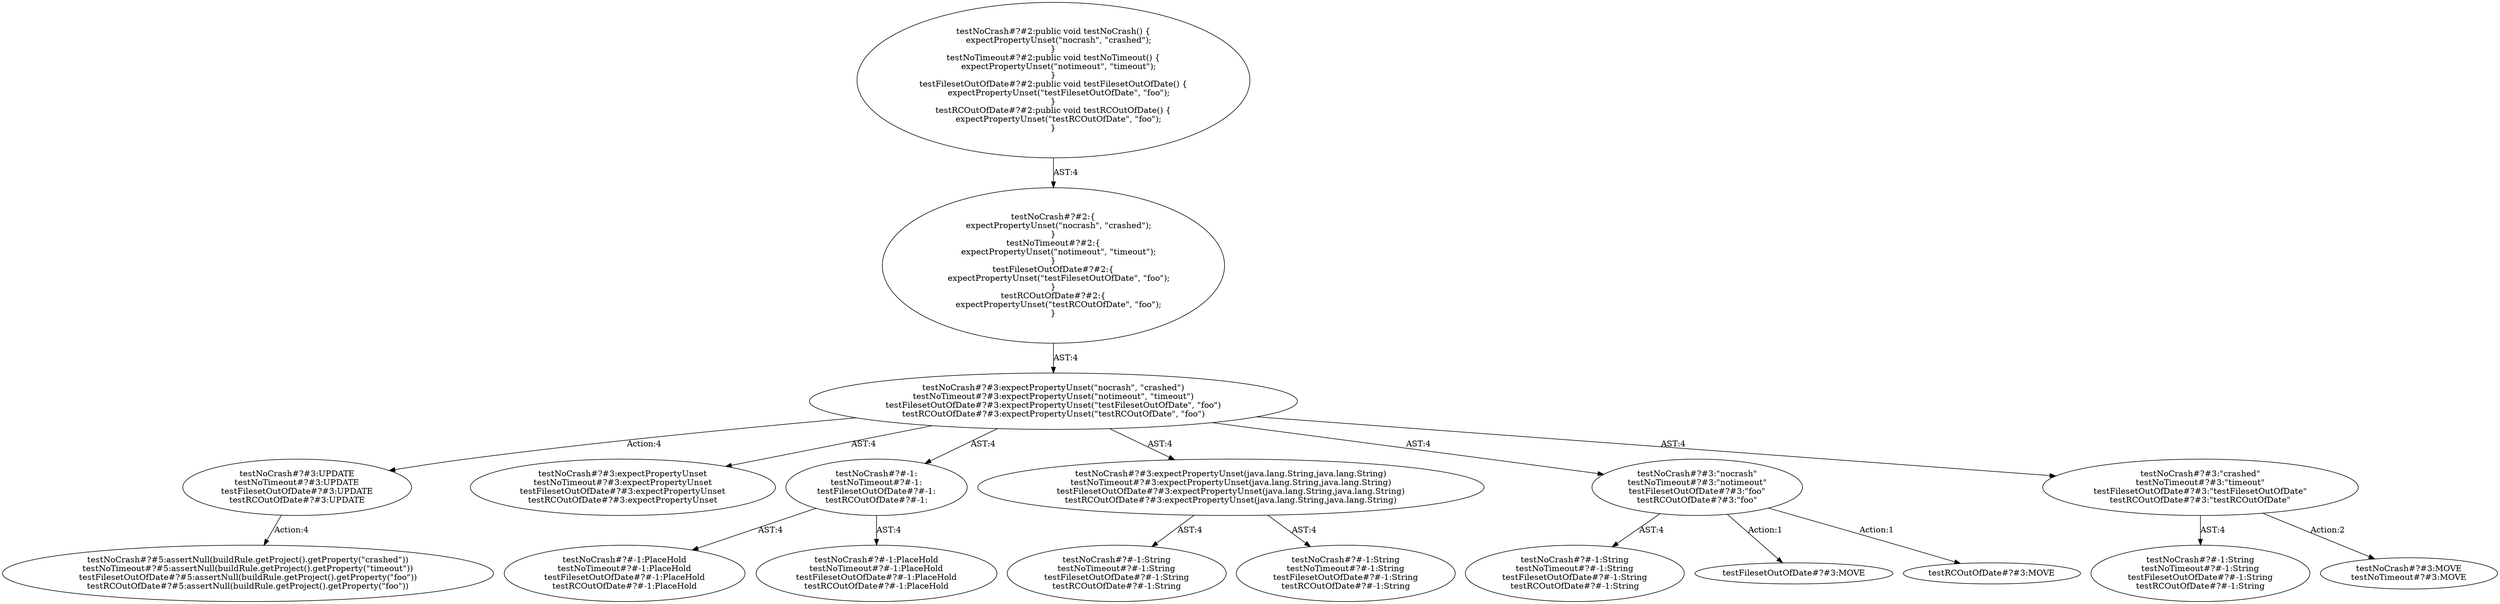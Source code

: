 digraph "Pattern" {
0 [label="testNoCrash#?#3:UPDATE
testNoTimeout#?#3:UPDATE
testFilesetOutOfDate#?#3:UPDATE
testRCOutOfDate#?#3:UPDATE" shape=ellipse]
1 [label="testNoCrash#?#3:expectPropertyUnset(\"nocrash\", \"crashed\")
testNoTimeout#?#3:expectPropertyUnset(\"notimeout\", \"timeout\")
testFilesetOutOfDate#?#3:expectPropertyUnset(\"testFilesetOutOfDate\", \"foo\")
testRCOutOfDate#?#3:expectPropertyUnset(\"testRCOutOfDate\", \"foo\")" shape=ellipse]
2 [label="testNoCrash#?#2:\{
    expectPropertyUnset(\"nocrash\", \"crashed\");
\}
testNoTimeout#?#2:\{
    expectPropertyUnset(\"notimeout\", \"timeout\");
\}
testFilesetOutOfDate#?#2:\{
    expectPropertyUnset(\"testFilesetOutOfDate\", \"foo\");
\}
testRCOutOfDate#?#2:\{
    expectPropertyUnset(\"testRCOutOfDate\", \"foo\");
\}" shape=ellipse]
3 [label="testNoCrash#?#2:public void testNoCrash() \{
    expectPropertyUnset(\"nocrash\", \"crashed\");
\}
testNoTimeout#?#2:public void testNoTimeout() \{
    expectPropertyUnset(\"notimeout\", \"timeout\");
\}
testFilesetOutOfDate#?#2:public void testFilesetOutOfDate() \{
    expectPropertyUnset(\"testFilesetOutOfDate\", \"foo\");
\}
testRCOutOfDate#?#2:public void testRCOutOfDate() \{
    expectPropertyUnset(\"testRCOutOfDate\", \"foo\");
\}" shape=ellipse]
4 [label="testNoCrash#?#3:expectPropertyUnset
testNoTimeout#?#3:expectPropertyUnset
testFilesetOutOfDate#?#3:expectPropertyUnset
testRCOutOfDate#?#3:expectPropertyUnset" shape=ellipse]
5 [label="testNoCrash#?#-1:
testNoTimeout#?#-1:
testFilesetOutOfDate#?#-1:
testRCOutOfDate#?#-1:" shape=ellipse]
6 [label="testNoCrash#?#-1:PlaceHold
testNoTimeout#?#-1:PlaceHold
testFilesetOutOfDate#?#-1:PlaceHold
testRCOutOfDate#?#-1:PlaceHold" shape=ellipse]
7 [label="testNoCrash#?#-1:PlaceHold
testNoTimeout#?#-1:PlaceHold
testFilesetOutOfDate#?#-1:PlaceHold
testRCOutOfDate#?#-1:PlaceHold" shape=ellipse]
8 [label="testNoCrash#?#3:expectPropertyUnset(java.lang.String,java.lang.String)
testNoTimeout#?#3:expectPropertyUnset(java.lang.String,java.lang.String)
testFilesetOutOfDate#?#3:expectPropertyUnset(java.lang.String,java.lang.String)
testRCOutOfDate#?#3:expectPropertyUnset(java.lang.String,java.lang.String)" shape=ellipse]
9 [label="testNoCrash#?#-1:String
testNoTimeout#?#-1:String
testFilesetOutOfDate#?#-1:String
testRCOutOfDate#?#-1:String" shape=ellipse]
10 [label="testNoCrash#?#-1:String
testNoTimeout#?#-1:String
testFilesetOutOfDate#?#-1:String
testRCOutOfDate#?#-1:String" shape=ellipse]
11 [label="testNoCrash#?#3:\"nocrash\"
testNoTimeout#?#3:\"notimeout\"
testFilesetOutOfDate#?#3:\"foo\"
testRCOutOfDate#?#3:\"foo\"" shape=ellipse]
12 [label="testNoCrash#?#-1:String
testNoTimeout#?#-1:String
testFilesetOutOfDate#?#-1:String
testRCOutOfDate#?#-1:String" shape=ellipse]
13 [label="testNoCrash#?#3:\"crashed\"
testNoTimeout#?#3:\"timeout\"
testFilesetOutOfDate#?#3:\"testFilesetOutOfDate\"
testRCOutOfDate#?#3:\"testRCOutOfDate\"" shape=ellipse]
14 [label="testNoCrash#?#-1:String
testNoTimeout#?#-1:String
testFilesetOutOfDate#?#-1:String
testRCOutOfDate#?#-1:String" shape=ellipse]
15 [label="testNoCrash#?#3:MOVE
testNoTimeout#?#3:MOVE" shape=ellipse]
16 [label="testNoCrash#?#5:assertNull(buildRule.getProject().getProperty(\"crashed\"))
testNoTimeout#?#5:assertNull(buildRule.getProject().getProperty(\"timeout\"))
testFilesetOutOfDate#?#5:assertNull(buildRule.getProject().getProperty(\"foo\"))
testRCOutOfDate#?#5:assertNull(buildRule.getProject().getProperty(\"foo\"))" shape=ellipse]
17 [label="testFilesetOutOfDate#?#3:MOVE" shape=ellipse]
18 [label="testRCOutOfDate#?#3:MOVE" shape=ellipse]
0 -> 16 [label="Action:4"];
1 -> 0 [label="Action:4"];
1 -> 4 [label="AST:4"];
1 -> 5 [label="AST:4"];
1 -> 8 [label="AST:4"];
1 -> 11 [label="AST:4"];
1 -> 13 [label="AST:4"];
2 -> 1 [label="AST:4"];
3 -> 2 [label="AST:4"];
5 -> 6 [label="AST:4"];
5 -> 7 [label="AST:4"];
8 -> 9 [label="AST:4"];
8 -> 10 [label="AST:4"];
11 -> 12 [label="AST:4"];
11 -> 17 [label="Action:1"];
11 -> 18 [label="Action:1"];
13 -> 14 [label="AST:4"];
13 -> 15 [label="Action:2"];
}